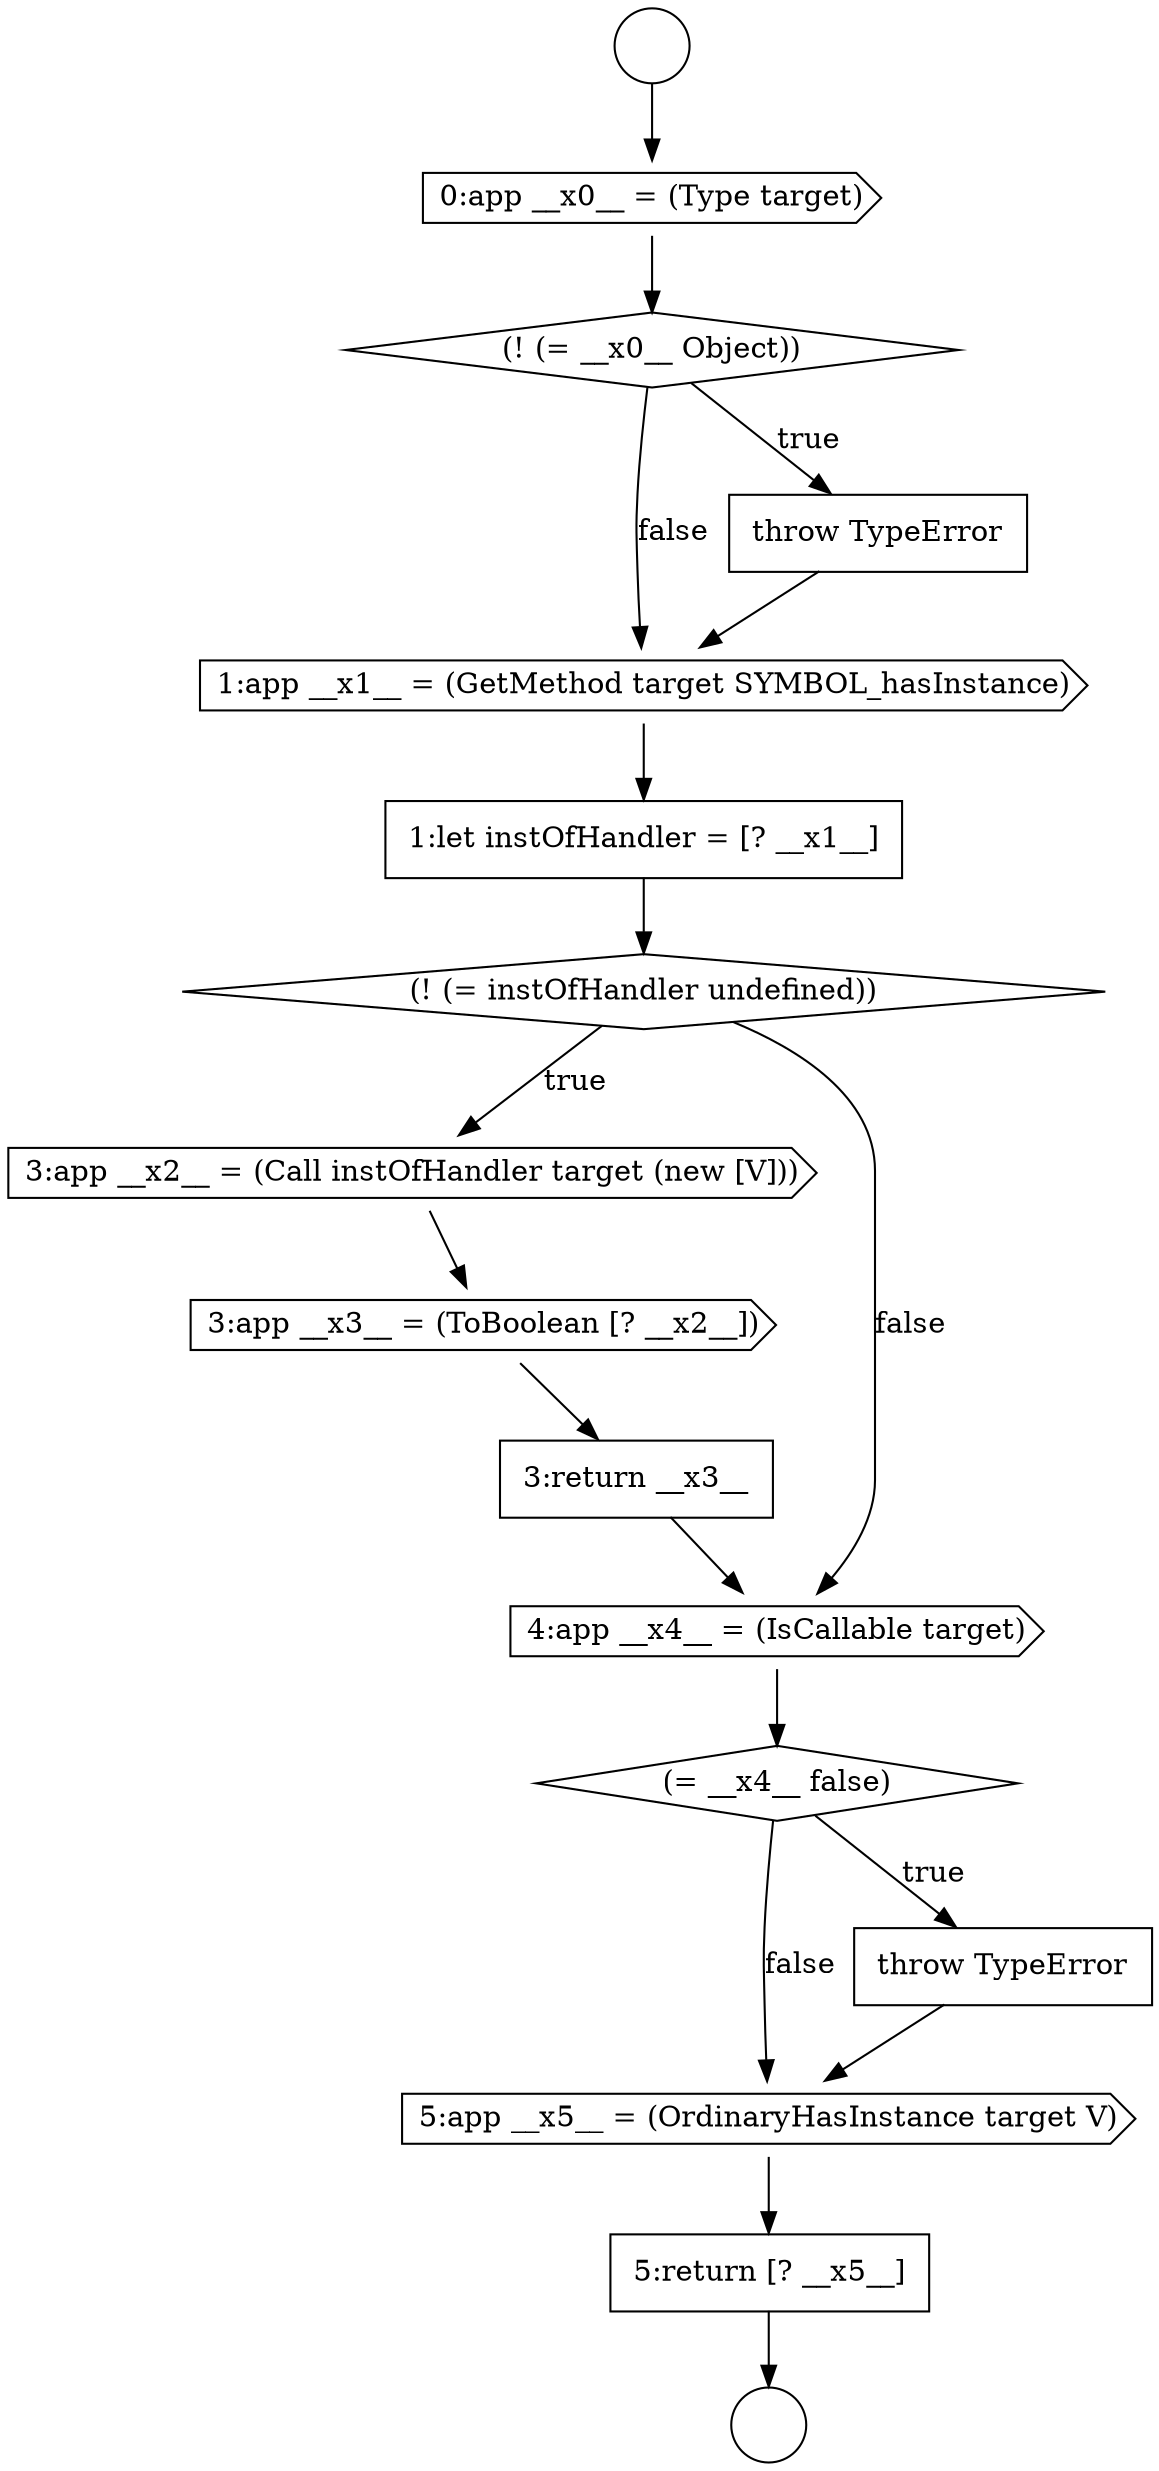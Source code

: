 digraph {
  node4884 [shape=cds, label=<<font color="black">0:app __x0__ = (Type target)</font>> color="black" fillcolor="white" style=filled]
  node4896 [shape=cds, label=<<font color="black">5:app __x5__ = (OrdinaryHasInstance target V)</font>> color="black" fillcolor="white" style=filled]
  node4892 [shape=none, margin=0, label=<<font color="black">
    <table border="0" cellborder="1" cellspacing="0" cellpadding="10">
      <tr><td align="left">3:return __x3__</td></tr>
    </table>
  </font>> color="black" fillcolor="white" style=filled]
  node4883 [shape=circle label=" " color="black" fillcolor="white" style=filled]
  node4889 [shape=diamond, label=<<font color="black">(! (= instOfHandler undefined))</font>> color="black" fillcolor="white" style=filled]
  node4887 [shape=cds, label=<<font color="black">1:app __x1__ = (GetMethod target SYMBOL_hasInstance)</font>> color="black" fillcolor="white" style=filled]
  node4890 [shape=cds, label=<<font color="black">3:app __x2__ = (Call instOfHandler target (new [V]))</font>> color="black" fillcolor="white" style=filled]
  node4886 [shape=none, margin=0, label=<<font color="black">
    <table border="0" cellborder="1" cellspacing="0" cellpadding="10">
      <tr><td align="left">throw TypeError</td></tr>
    </table>
  </font>> color="black" fillcolor="white" style=filled]
  node4894 [shape=diamond, label=<<font color="black">(= __x4__ false)</font>> color="black" fillcolor="white" style=filled]
  node4885 [shape=diamond, label=<<font color="black">(! (= __x0__ Object))</font>> color="black" fillcolor="white" style=filled]
  node4895 [shape=none, margin=0, label=<<font color="black">
    <table border="0" cellborder="1" cellspacing="0" cellpadding="10">
      <tr><td align="left">throw TypeError</td></tr>
    </table>
  </font>> color="black" fillcolor="white" style=filled]
  node4891 [shape=cds, label=<<font color="black">3:app __x3__ = (ToBoolean [? __x2__])</font>> color="black" fillcolor="white" style=filled]
  node4893 [shape=cds, label=<<font color="black">4:app __x4__ = (IsCallable target)</font>> color="black" fillcolor="white" style=filled]
  node4888 [shape=none, margin=0, label=<<font color="black">
    <table border="0" cellborder="1" cellspacing="0" cellpadding="10">
      <tr><td align="left">1:let instOfHandler = [? __x1__]</td></tr>
    </table>
  </font>> color="black" fillcolor="white" style=filled]
  node4882 [shape=circle label=" " color="black" fillcolor="white" style=filled]
  node4897 [shape=none, margin=0, label=<<font color="black">
    <table border="0" cellborder="1" cellspacing="0" cellpadding="10">
      <tr><td align="left">5:return [? __x5__]</td></tr>
    </table>
  </font>> color="black" fillcolor="white" style=filled]
  node4882 -> node4884 [ color="black"]
  node4890 -> node4891 [ color="black"]
  node4896 -> node4897 [ color="black"]
  node4886 -> node4887 [ color="black"]
  node4888 -> node4889 [ color="black"]
  node4893 -> node4894 [ color="black"]
  node4887 -> node4888 [ color="black"]
  node4895 -> node4896 [ color="black"]
  node4894 -> node4895 [label=<<font color="black">true</font>> color="black"]
  node4894 -> node4896 [label=<<font color="black">false</font>> color="black"]
  node4892 -> node4893 [ color="black"]
  node4889 -> node4890 [label=<<font color="black">true</font>> color="black"]
  node4889 -> node4893 [label=<<font color="black">false</font>> color="black"]
  node4884 -> node4885 [ color="black"]
  node4897 -> node4883 [ color="black"]
  node4891 -> node4892 [ color="black"]
  node4885 -> node4886 [label=<<font color="black">true</font>> color="black"]
  node4885 -> node4887 [label=<<font color="black">false</font>> color="black"]
}
